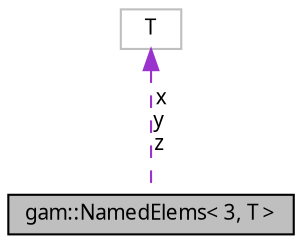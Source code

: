 digraph "gam::NamedElems&lt; 3, T &gt;"
{
 // LATEX_PDF_SIZE
  bgcolor="transparent";
  edge [fontname="FreeSans.ttf",fontsize="10",labelfontname="FreeSans.ttf",labelfontsize="10"];
  node [fontname="FreeSans.ttf",fontsize="10",shape=record];
  Node1 [label="gam::NamedElems\< 3, T \>",height=0.2,width=0.4,color="black", fillcolor="grey75", style="filled", fontcolor="black",tooltip=" "];
  Node2 -> Node1 [dir="back",color="darkorchid3",fontsize="10",style="dashed",label=" x\ny\nz" ,fontname="FreeSans.ttf"];
  Node2 [label="T",height=0.2,width=0.4,color="grey75",tooltip=" "];
}
